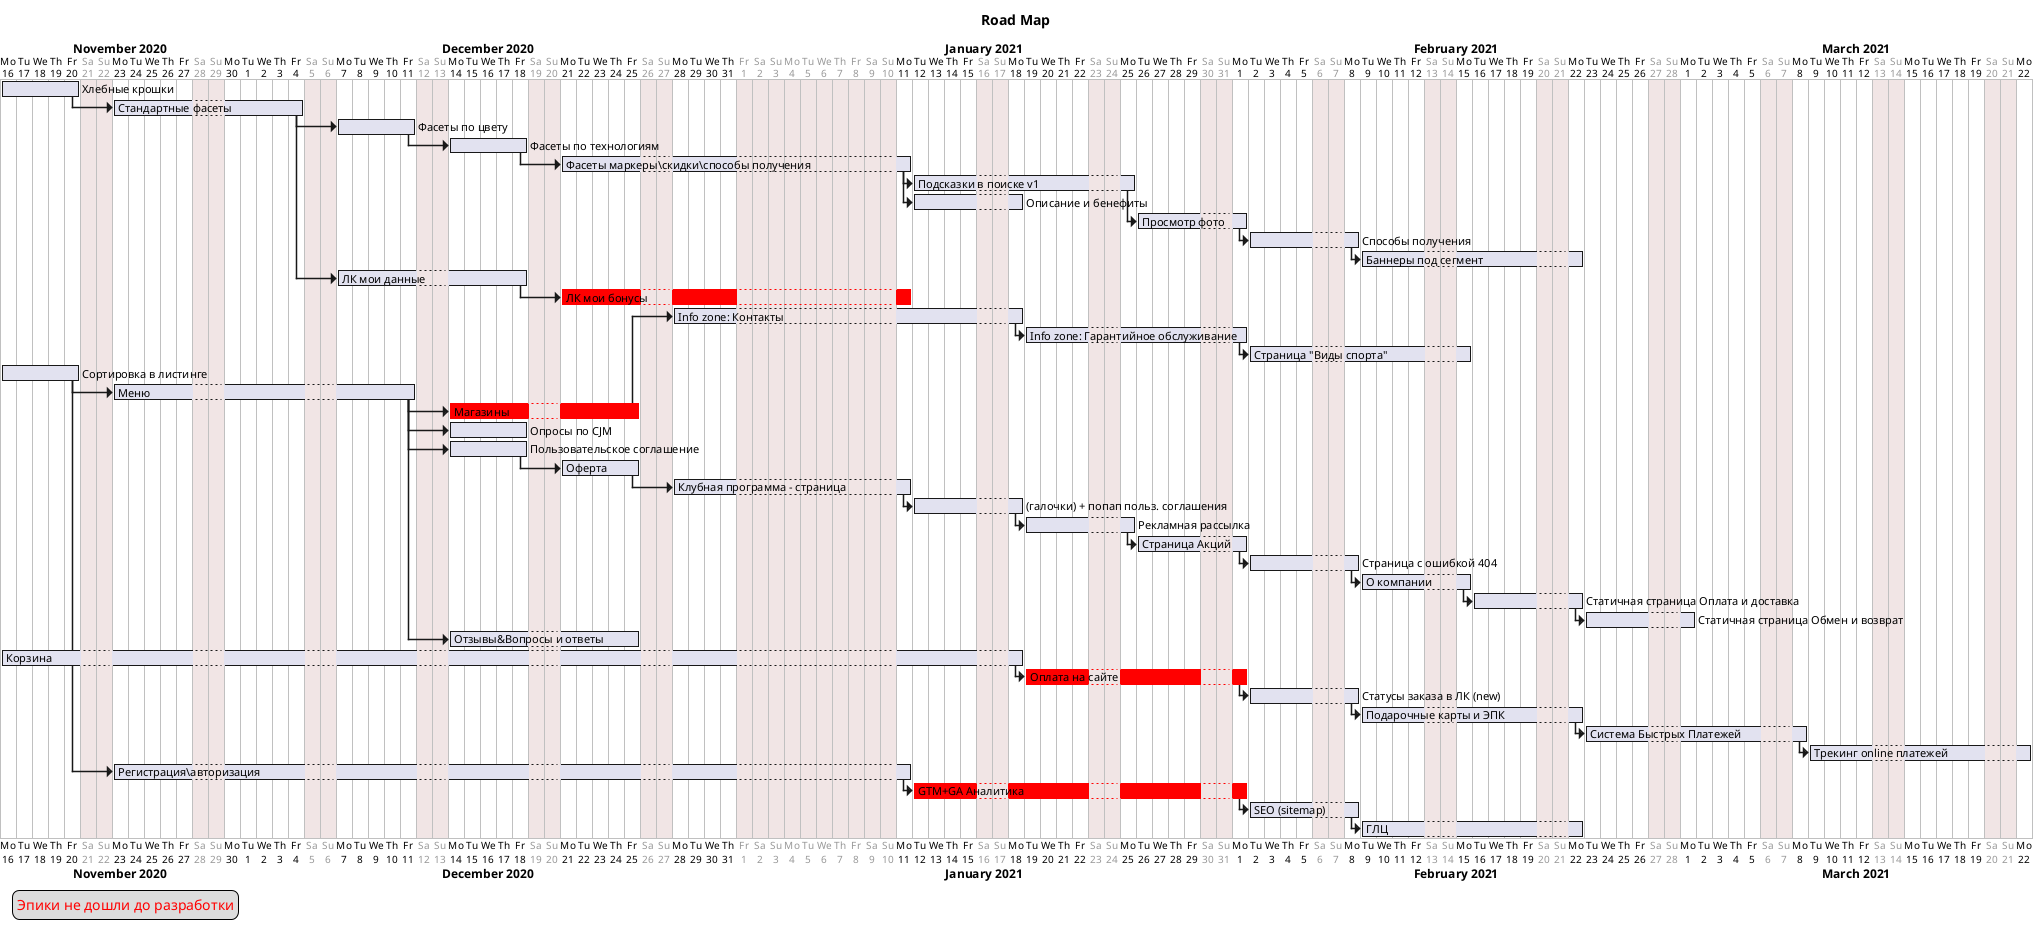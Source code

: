 @startgantt

title Road Map

project starts the 2020/11/16
saturday are closed
sunday are closed
'2020/12/09 is closed
2021/01/01 to 2021/01/10 is closed

[Хлебные крошки] as [categoryBranch] lasts 1 week
[Стандартные фасеты] as [fasets] lasts 2 week
[Фасеты по цвету] as [fasetsC] lasts 1 week
[Фасеты по технологиям] as [fasetsT] lasts 1 week
[Фасеты маркеры\скидки\способы получения] as [fasetsH] lasts 2 week
[Подсказки в поиске v1] as [search] lasts 2 week
[Описание и бенефиты] as [benifits] lasts 1 week
[Просмотр фото] as [photo] lasts 1 week
[Способы получения] as [shipment] lasts 1 week
[Баннеры​ под сегмент] as [banners] lasts 2 week

[ЛК мои данные] as [userHome] lasts 2 week
[ЛК мои бонусы] as [userBonus] lasts 2 week
'[ЛК: Мои заказы - изменение заказа] as [order] lasts 2 week

[Info zone: Контакты] as [Info_zone_K] lasts 2 week
[Info zone: Гарантийное обслуживание​] as [Info_zone_G] lasts 2 week
[Страница "Виды спорта"] as [sports] lasts 2 week

[Сортировка в листинге] as [sort] lasts 1 week
[Меню] as [menu] lasts 3 week
[Магазины] as [store] lasts 2 week
[Опросы по CJM] as [cjm] lasts 1 week
[Пользовательское соглашение] as [privacy] lasts 1 week
[Оферта] as [oferta] lasts 1 week
[Клубная программа - страница] as [club] lasts 1 week
[(галочки) + попап польз. соглашения] as [privacyPopUp] lasts 1 week
[Рекламная рассылка] as [promo] lasts 1 week
[Страница Акций] as [action] lasts 1 week
[Страница с ошибкой 404] as [404] lasts 1 week
[О компании] as [about] lasts 1 week
[Статичная страница Оплата и доставка] as [st_bay_delyvery] lasts 1 week
[Статичная страница Обмен и возврат] as [st_change_back] lasts 1 week

[Отзывы&Вопросы и ответы] as [ot_kt] lasts 2 week

[Корзина] as [cart] lasts 8 week
[Оплата на сайте] as [checkout] lasts 2 week
[Статусы заказа в ЛК (new)​] as [lk_order_stat] lasts 1 week
[Подарочные карты и ЭПК​] as [epk] lasts 2 week
[Система Быстрых Платежей​] as [fast_plat] lasts 2 week
[Трекинг online платежей​] as [plat_trek] lasts 2 week


[Регистрация\авторизация] as [auth] lasts 6 week
[GTM+GA Аналитика] as [gtmGa] lasts 3 week
[SEO (sitemap)] as [seo] lasts 1 week
[ГЛЦ] as [glc] lasts 2 week

[store] is colored in red
[userBonus] is colored in red
[gtmGa] is colored in red
[checkout] is colored in red

[categoryBranch]->[fasets]
[fasets]->[fasetsC]
[fasetsC]->[fasetsT]
[fasetsT]->[fasetsH]
[fasetsH]->[search]
[fasetsH]->[benifits]
[search]->[photo]
[photo]->[shipment]
[shipment]->[banners]

[fasets]->[userHome]
[userHome]->[userBonus]


[sort]->[menu]
[menu]->[store]
[store]->[Info_zone_K]
[Info_zone_K]->[Info_zone_G]
[Info_zone_G]->[sports]

[menu]->[cjm]
[menu]->[privacy]
[privacy]->[oferta]
[oferta]->[club]
[club]->[privacyPopUp]
[privacyPopUp]-> [promo]
[promo]-> [action]
[action]-> [404]
[404]-> [about]
[about]->[st_bay_delyvery]
[st_bay_delyvery]->[st_change_back]

[menu]->[ot_kt]

[cart]->[checkout]
[checkout]->[lk_order_stat]
[lk_order_stat]->[epk]
[epk]->[fast_plat]
[fast_plat]->[plat_trek]

[sort]->[auth]
[auth]->[gtmGa]
[gtmGa]->[seo]
[seo]->[glc]

legend left
<font color=red>Эпики не дошли до разработки</font>
endlegend

@endgantt